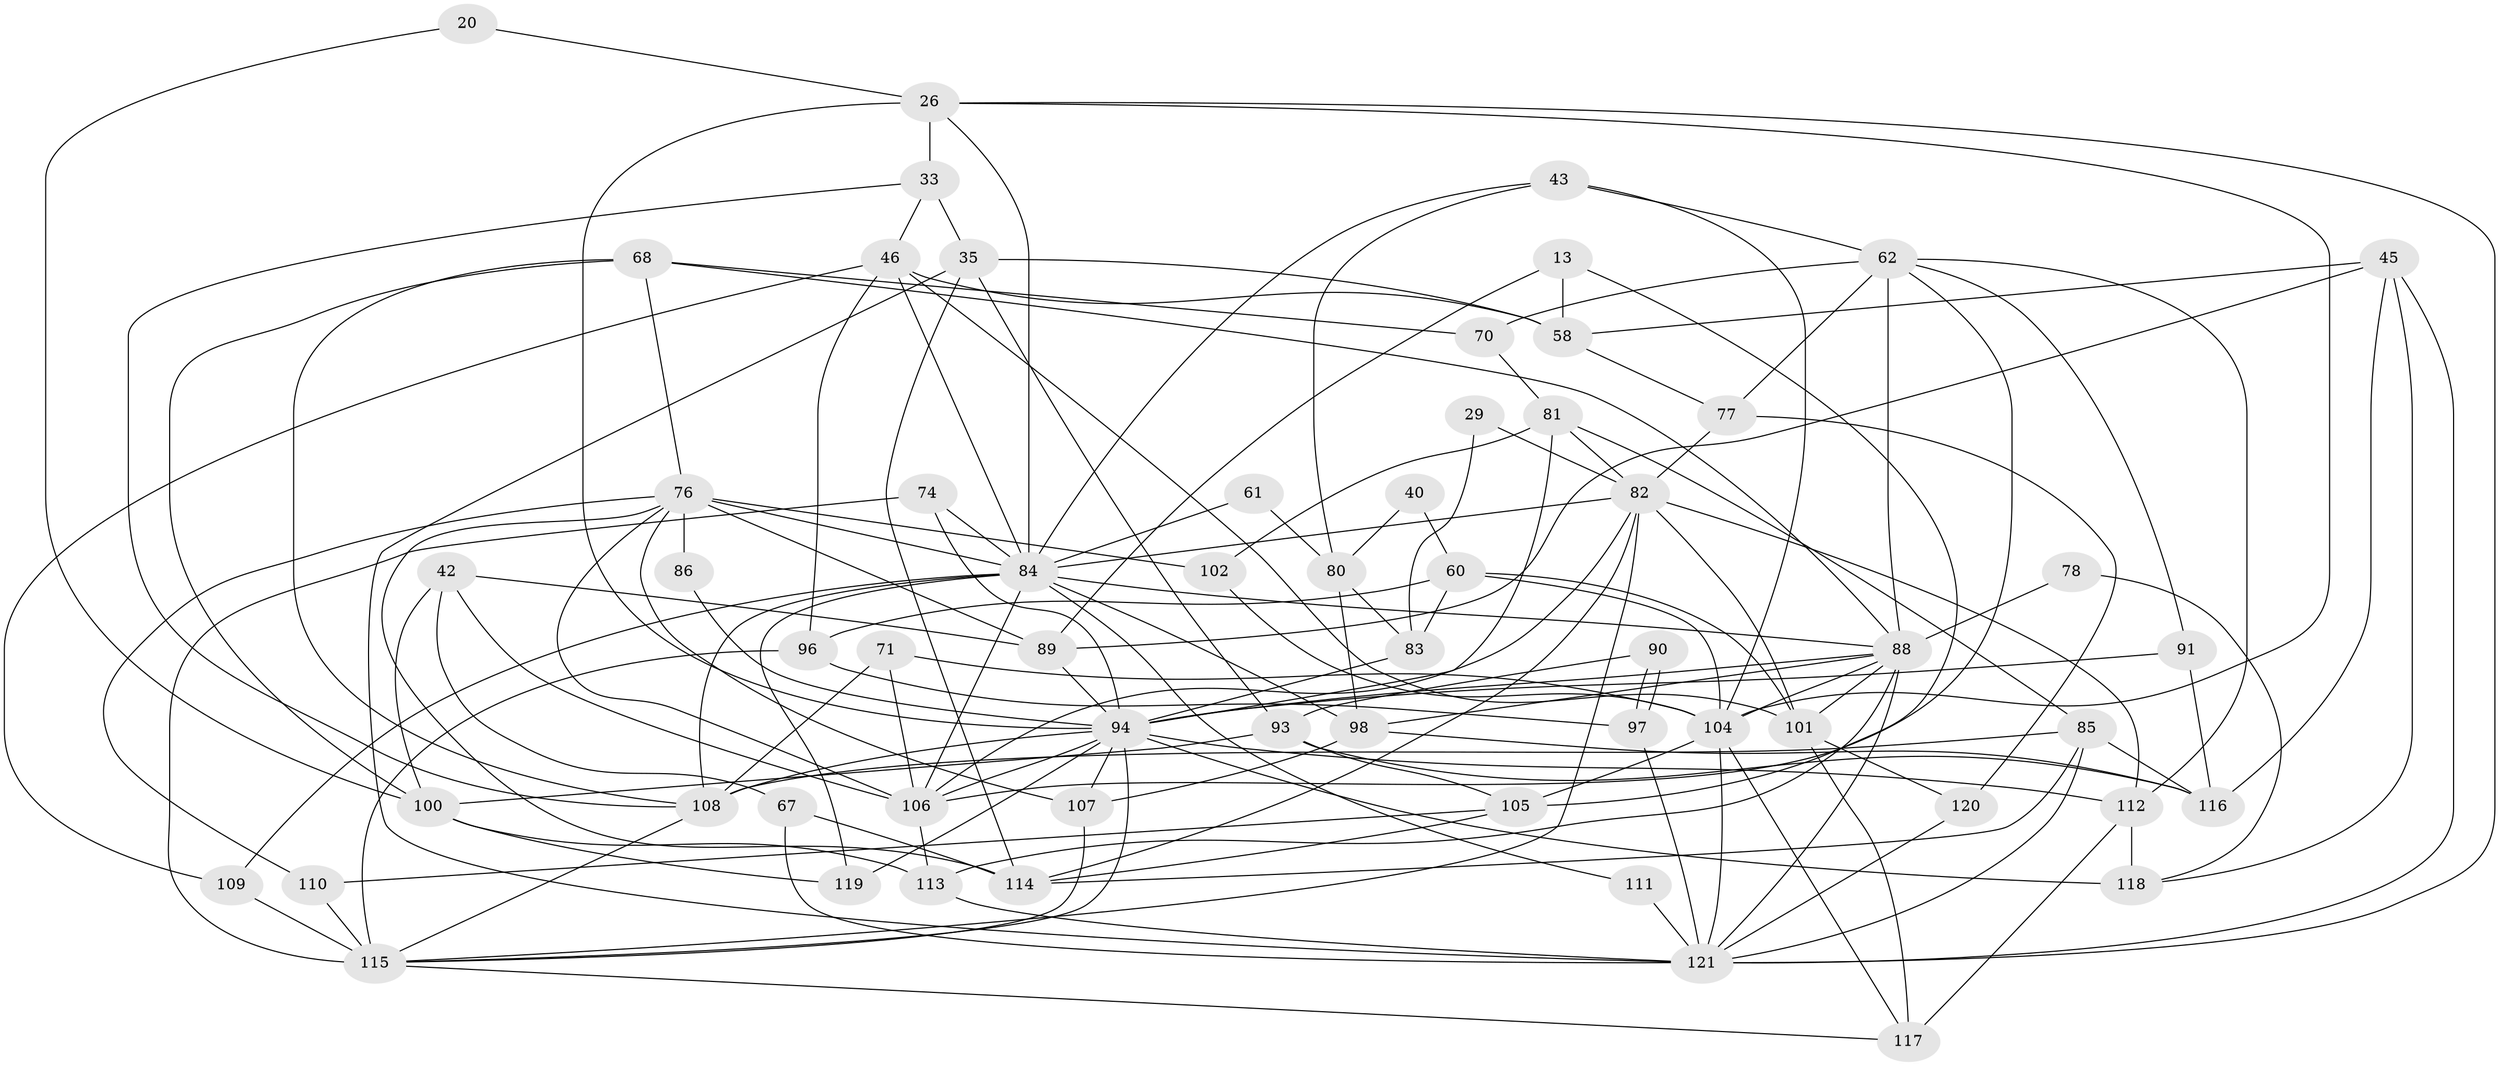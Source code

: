 // original degree distribution, {4: 0.2975206611570248, 3: 0.2975206611570248, 6: 0.09917355371900827, 5: 0.1487603305785124, 2: 0.10743801652892562, 7: 0.04132231404958678, 9: 0.008264462809917356}
// Generated by graph-tools (version 1.1) at 2025/51/03/09/25 04:51:04]
// undirected, 60 vertices, 151 edges
graph export_dot {
graph [start="1"]
  node [color=gray90,style=filled];
  13;
  20;
  26 [super="+18"];
  29;
  33 [super="+2"];
  35;
  40;
  42;
  43;
  45;
  46 [super="+34"];
  58 [super="+4"];
  60 [super="+57"];
  61;
  62 [super="+28"];
  67 [super="+32"];
  68;
  70;
  71;
  74;
  76 [super="+69"];
  77 [super="+36"];
  78;
  80;
  81 [super="+11"];
  82 [super="+37+48"];
  83;
  84 [super="+19+10+66"];
  85 [super="+22+52"];
  86;
  88 [super="+87+79"];
  89 [super="+6"];
  90;
  91;
  93;
  94 [super="+1+8+7+64"];
  96;
  97;
  98;
  100;
  101 [super="+44+59"];
  102;
  104 [super="+55+47+54"];
  105;
  106 [super="+27"];
  107 [super="+14"];
  108 [super="+92"];
  109;
  110 [super="+72"];
  111;
  112 [super="+21+38+95"];
  113 [super="+75"];
  114 [super="+31"];
  115 [super="+99+50+73"];
  116 [super="+16"];
  117;
  118;
  119;
  120;
  121 [super="+51+103"];
  13 -- 58;
  13 -- 105;
  13 -- 89;
  20 -- 100;
  20 -- 26;
  26 -- 33 [weight=2];
  26 -- 121;
  26 -- 84;
  26 -- 94;
  26 -- 104;
  29 -- 83;
  29 -- 82;
  33 -- 35;
  33 -- 46;
  33 -- 108;
  35 -- 58 [weight=2];
  35 -- 93;
  35 -- 121;
  35 -- 114;
  40 -- 80;
  40 -- 60;
  42 -- 106;
  42 -- 89;
  42 -- 100;
  42 -- 67;
  43 -- 62;
  43 -- 80;
  43 -- 84;
  43 -- 104;
  45 -- 89;
  45 -- 58;
  45 -- 118;
  45 -- 121;
  45 -- 116;
  46 -- 101;
  46 -- 109 [weight=2];
  46 -- 58;
  46 -- 96;
  46 -- 84;
  58 -- 77;
  60 -- 101 [weight=2];
  60 -- 83;
  60 -- 96;
  60 -- 104;
  61 -- 80;
  61 -- 84;
  62 -- 70;
  62 -- 77;
  62 -- 91;
  62 -- 88 [weight=2];
  62 -- 112;
  62 -- 106;
  67 -- 121 [weight=3];
  67 -- 114;
  68 -- 100;
  68 -- 70;
  68 -- 108;
  68 -- 76;
  68 -- 88;
  70 -- 81;
  71 -- 108;
  71 -- 106;
  71 -- 104;
  74 -- 115;
  74 -- 84;
  74 -- 94;
  76 -- 107;
  76 -- 86;
  76 -- 84 [weight=3];
  76 -- 102;
  76 -- 106;
  76 -- 110;
  76 -- 114;
  76 -- 89;
  77 -- 120;
  77 -- 82;
  78 -- 118;
  78 -- 88;
  80 -- 98;
  80 -- 83;
  81 -- 102;
  81 -- 82;
  81 -- 85;
  81 -- 94;
  82 -- 115 [weight=2];
  82 -- 114 [weight=2];
  82 -- 84 [weight=2];
  82 -- 112 [weight=2];
  82 -- 106;
  82 -- 101;
  83 -- 94;
  84 -- 98;
  84 -- 108 [weight=2];
  84 -- 111;
  84 -- 109;
  84 -- 119;
  84 -- 88;
  84 -- 106;
  85 -- 121;
  85 -- 116;
  85 -- 114;
  85 -- 108;
  86 -- 94;
  88 -- 113;
  88 -- 94 [weight=2];
  88 -- 121;
  88 -- 98;
  88 -- 101 [weight=2];
  88 -- 104;
  89 -- 94;
  90 -- 97;
  90 -- 97;
  90 -- 93;
  91 -- 116;
  91 -- 94;
  93 -- 105;
  93 -- 100;
  93 -- 116;
  94 -- 118;
  94 -- 108 [weight=3];
  94 -- 107 [weight=2];
  94 -- 106 [weight=3];
  94 -- 112 [weight=2];
  94 -- 119;
  94 -- 115;
  96 -- 97;
  96 -- 115;
  97 -- 121;
  98 -- 116;
  98 -- 107;
  100 -- 119;
  100 -- 113 [weight=2];
  101 -- 120;
  101 -- 117;
  102 -- 104;
  104 -- 121;
  104 -- 117;
  104 -- 105;
  105 -- 110 [weight=2];
  105 -- 114;
  106 -- 113;
  107 -- 115;
  108 -- 115;
  109 -- 115 [weight=3];
  110 -- 115 [weight=2];
  111 -- 121;
  112 -- 118 [weight=2];
  112 -- 117;
  113 -- 121;
  115 -- 117;
  120 -- 121;
}
